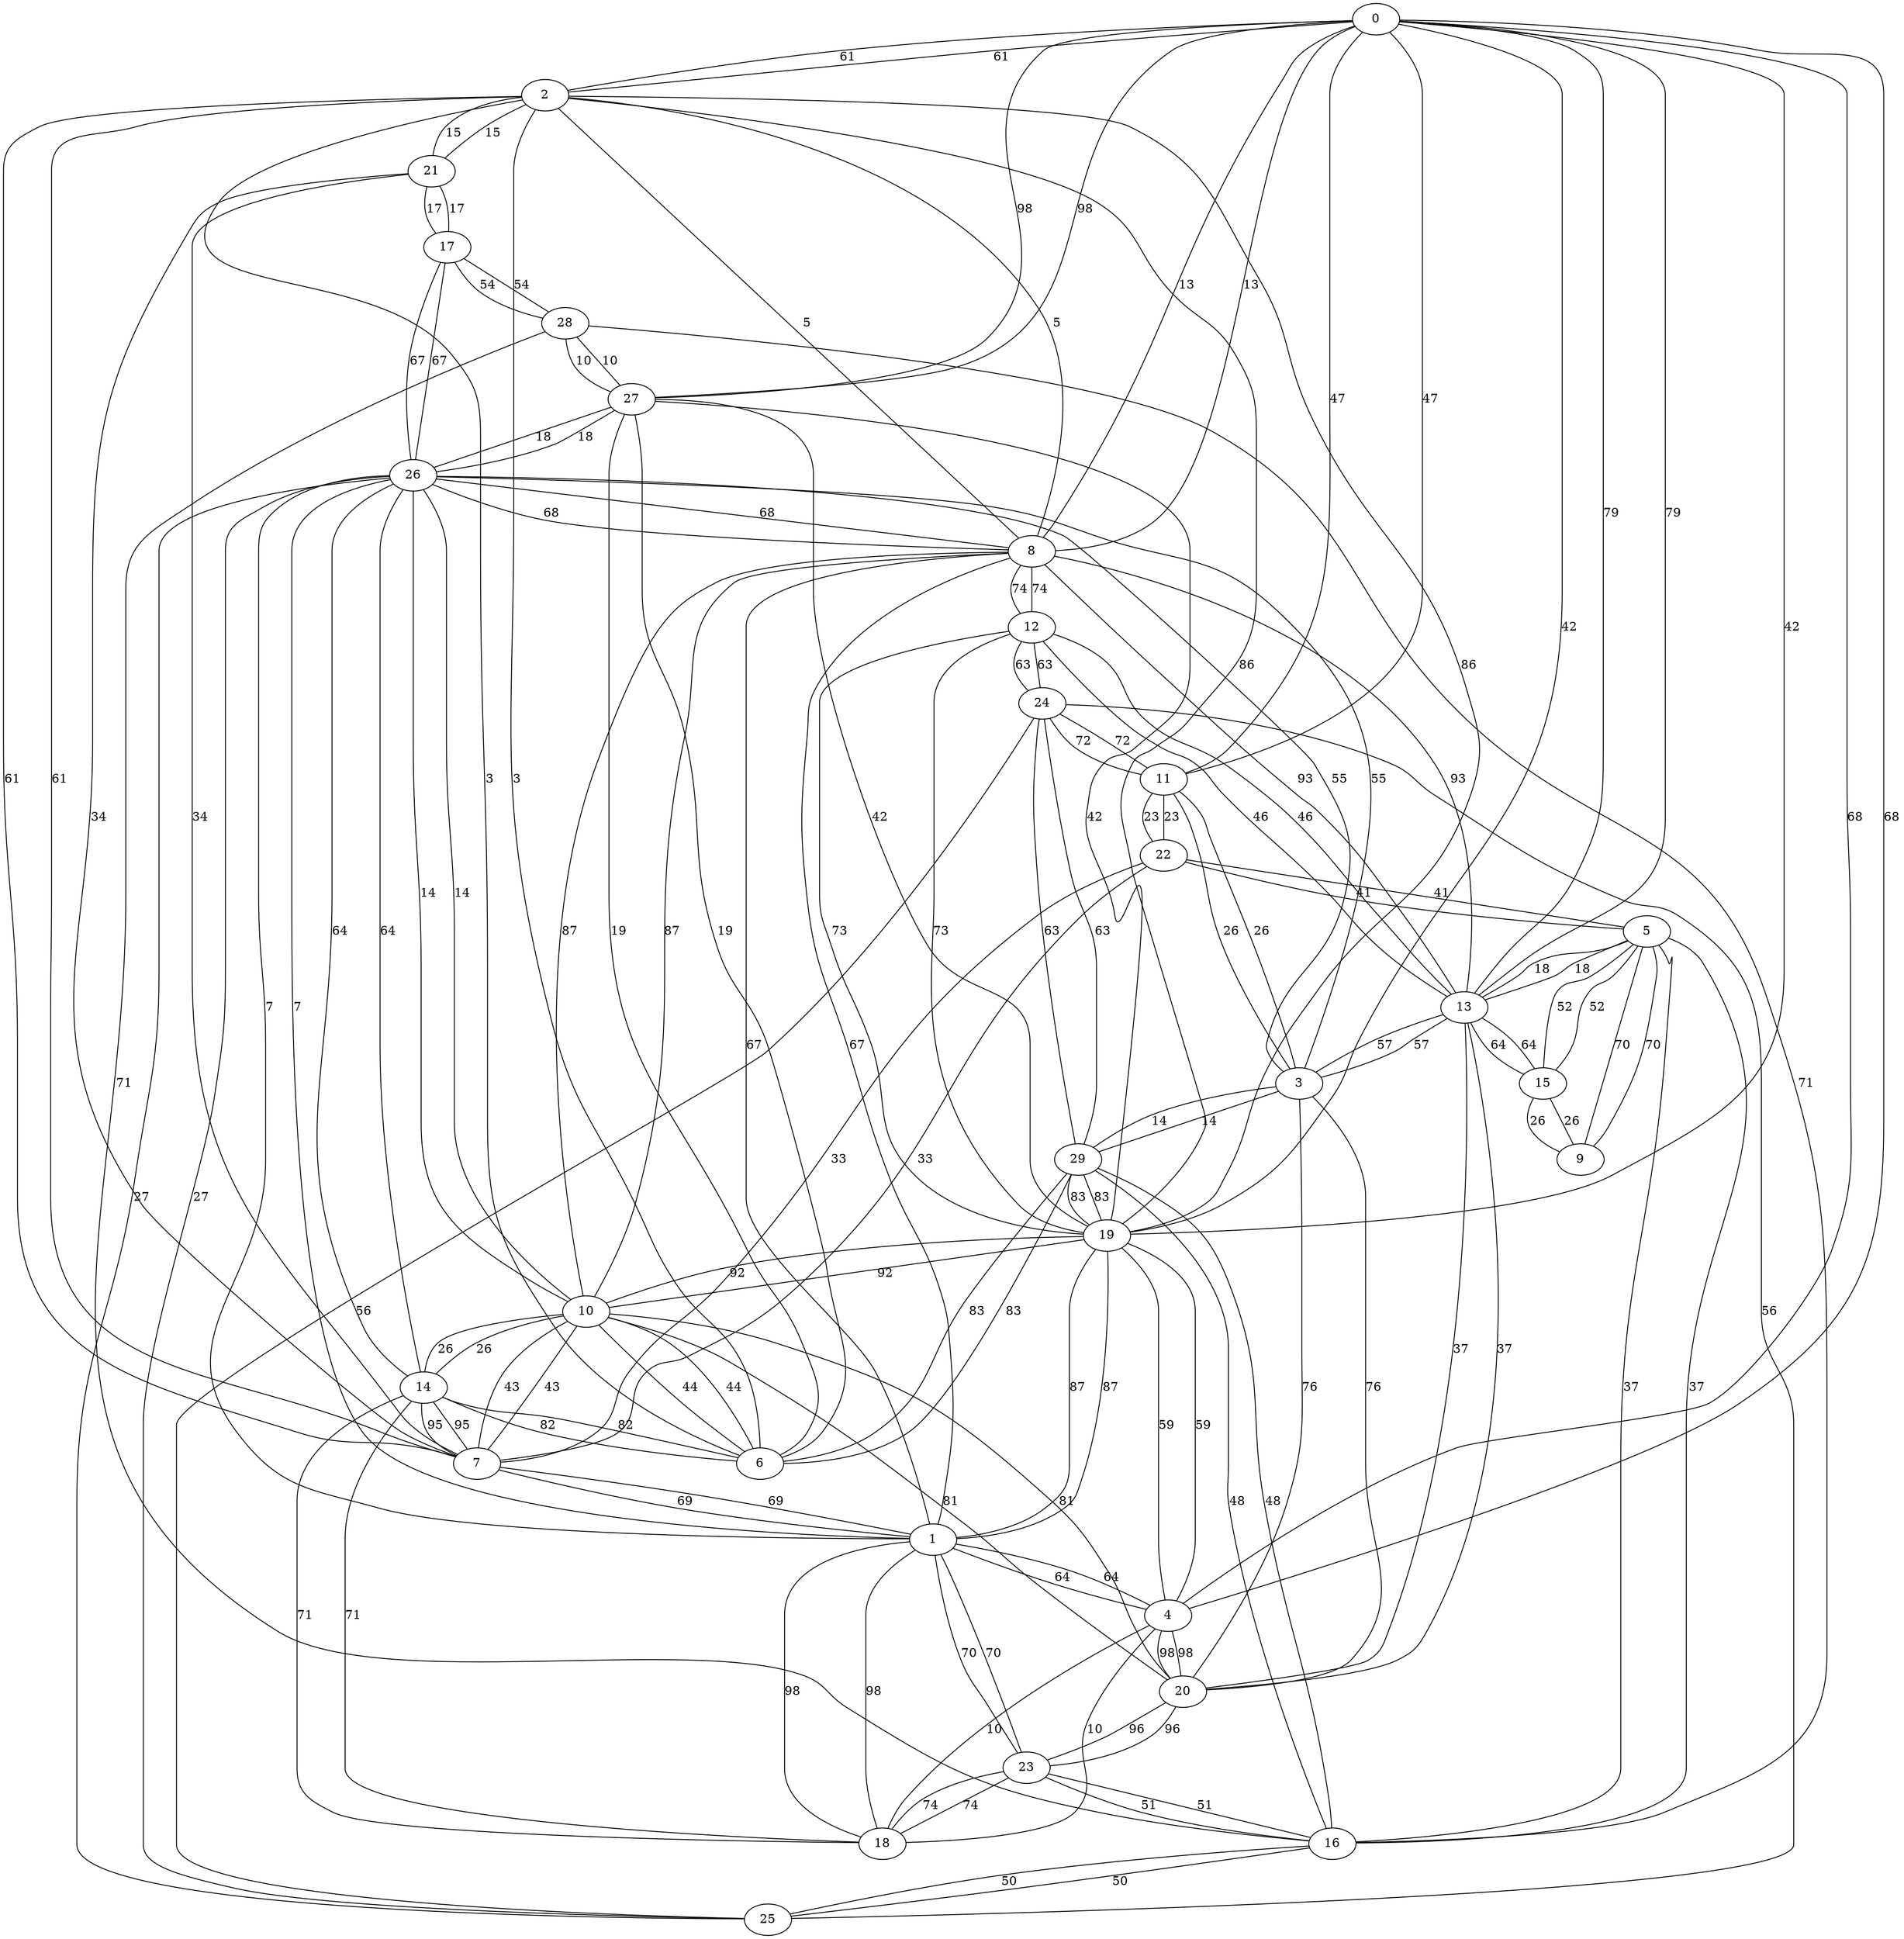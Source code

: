 graph {
  0 -- 2 [label="61"];
  0 -- 4 [label="68"];
  0 -- 8 [label="13"];
  0 -- 11 [label="47"];
  0 -- 13 [label="79"];
  0 -- 19 [label="42"];
  0 -- 27 [label="98"];
  2 -- 0 [label="61"];
  2 -- 6 [label="3"];
  2 -- 7 [label="61"];
  2 -- 8 [label="5"];
  2 -- 19 [label="86"];
  2 -- 21 [label="15"];
  4 -- 0 [label="68"];
  4 -- 1 [label="64"];
  4 -- 18 [label="10"];
  4 -- 19 [label="59"];
  4 -- 20 [label="98"];
  8 -- 0 [label="13"];
  8 -- 1 [label="67"];
  8 -- 2 [label="5"];
  8 -- 10 [label="87"];
  8 -- 12 [label="74"];
  8 -- 13 [label="93"];
  8 -- 26 [label="68"];
  11 -- 0 [label="47"];
  11 -- 3 [label="26"];
  11 -- 22 [label="23"];
  11 -- 24 [label="72"];
  13 -- 0 [label="79"];
  13 -- 3 [label="57"];
  13 -- 5 [label="18"];
  13 -- 8 [label="93"];
  13 -- 12 [label="46"];
  13 -- 15 [label="64"];
  13 -- 20 [label="37"];
  19 -- 0 [label="42"];
  19 -- 1 [label="87"];
  19 -- 2 [label="86"];
  19 -- 4 [label="59"];
  19 -- 10 [label="92"];
  19 -- 12 [label="73"];
  19 -- 27 [label="42"];
  19 -- 29 [label="83"];
  27 -- 0 [label="98"];
  27 -- 6 [label="19"];
  27 -- 19 [label="42"];
  27 -- 26 [label="18"];
  27 -- 28 [label="10"];
  1 -- 4 [label="64"];
  1 -- 7 [label="69"];
  1 -- 8 [label="67"];
  1 -- 18 [label="98"];
  1 -- 19 [label="87"];
  1 -- 23 [label="70"];
  1 -- 26 [label="7"];
  7 -- 1 [label="69"];
  7 -- 2 [label="61"];
  7 -- 10 [label="43"];
  7 -- 14 [label="95"];
  7 -- 21 [label="34"];
  7 -- 22 [label="33"];
  18 -- 1 [label="98"];
  18 -- 4 [label="10"];
  18 -- 14 [label="71"];
  18 -- 23 [label="74"];
  23 -- 1 [label="70"];
  23 -- 16 [label="51"];
  23 -- 18 [label="74"];
  23 -- 20 [label="96"];
  26 -- 1 [label="7"];
  26 -- 3 [label="55"];
  26 -- 8 [label="68"];
  26 -- 10 [label="14"];
  26 -- 14 [label="64"];
  26 -- 17 [label="67"];
  26 -- 25 [label="27"];
  26 -- 27 [label="18"];
  6 -- 2 [label="3"];
  6 -- 10 [label="44"];
  6 -- 14 [label="82"];
  6 -- 27 [label="19"];
  6 -- 29 [label="83"];
  21 -- 2 [label="15"];
  21 -- 7 [label="34"];
  21 -- 17 [label="17"];
  3 -- 11 [label="26"];
  3 -- 13 [label="57"];
  3 -- 20 [label="76"];
  3 -- 26 [label="55"];
  3 -- 29 [label="14"];
  20 -- 3 [label="76"];
  20 -- 4 [label="98"];
  20 -- 10 [label="81"];
  20 -- 13 [label="37"];
  20 -- 23 [label="96"];
  29 -- 3 [label="14"];
  29 -- 6 [label="83"];
  29 -- 16 [label="48"];
  29 -- 19 [label="83"];
  29 -- 24 [label="63"];
  5 -- 9 [label="70"];
  5 -- 13 [label="18"];
  5 -- 15 [label="52"];
  5 -- 16 [label="37"];
  5 -- 22 [label="41"];
  9 -- 5 [label="70"];
  9 -- 15 [label="26"];
  15 -- 5 [label="52"];
  15 -- 9 [label="26"];
  15 -- 13 [label="64"];
  16 -- 5 [label="37"];
  16 -- 23 [label="51"];
  16 -- 25 [label="50"];
  16 -- 28 [label="71"];
  16 -- 29 [label="48"];
  22 -- 5 [label="41"];
  22 -- 7 [label="33"];
  22 -- 11 [label="23"];
  10 -- 6 [label="44"];
  10 -- 7 [label="43"];
  10 -- 8 [label="87"];
  10 -- 14 [label="26"];
  10 -- 19 [label="92"];
  10 -- 20 [label="81"];
  10 -- 26 [label="14"];
  14 -- 6 [label="82"];
  14 -- 7 [label="95"];
  14 -- 10 [label="26"];
  14 -- 18 [label="71"];
  14 -- 26 [label="64"];
  12 -- 8 [label="74"];
  12 -- 13 [label="46"];
  12 -- 19 [label="73"];
  12 -- 24 [label="63"];
  24 -- 11 [label="72"];
  24 -- 12 [label="63"];
  24 -- 25 [label="56"];
  24 -- 29 [label="63"];
  25 -- 16 [label="50"];
  25 -- 24 [label="56"];
  25 -- 26 [label="27"];
  28 -- 16 [label="71"];
  28 -- 17 [label="54"];
  28 -- 27 [label="10"];
  17 -- 21 [label="17"];
  17 -- 26 [label="67"];
  17 -- 28 [label="54"];
}